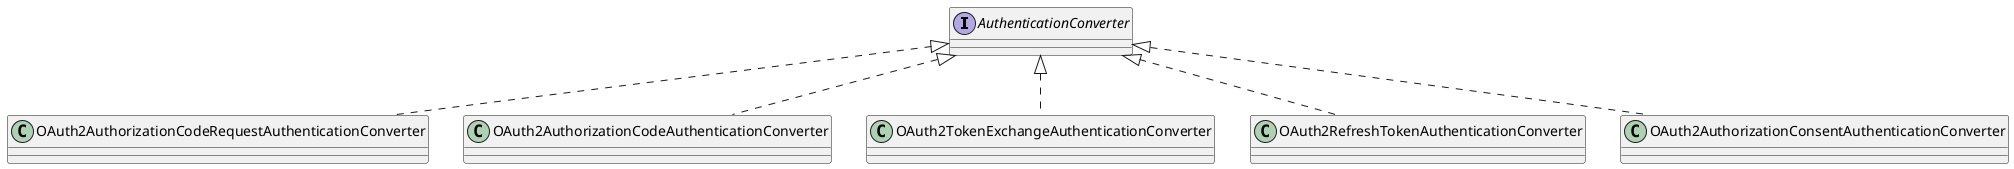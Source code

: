 @startuml
'https://plantuml.com/class-diagram

interface AuthenticationConverter
class OAuth2AuthorizationCodeRequestAuthenticationConverter
class OAuth2AuthorizationCodeAuthenticationConverter
class OAuth2TokenExchangeAuthenticationConverter
class OAuth2RefreshTokenAuthenticationConverter


AuthenticationConverter <|.. OAuth2AuthorizationCodeRequestAuthenticationConverter
AuthenticationConverter <|.. OAuth2AuthorizationConsentAuthenticationConverter
AuthenticationConverter <|.. OAuth2AuthorizationCodeAuthenticationConverter
AuthenticationConverter <|.. OAuth2TokenExchangeAuthenticationConverter
AuthenticationConverter <|.. OAuth2RefreshTokenAuthenticationConverter


@enduml